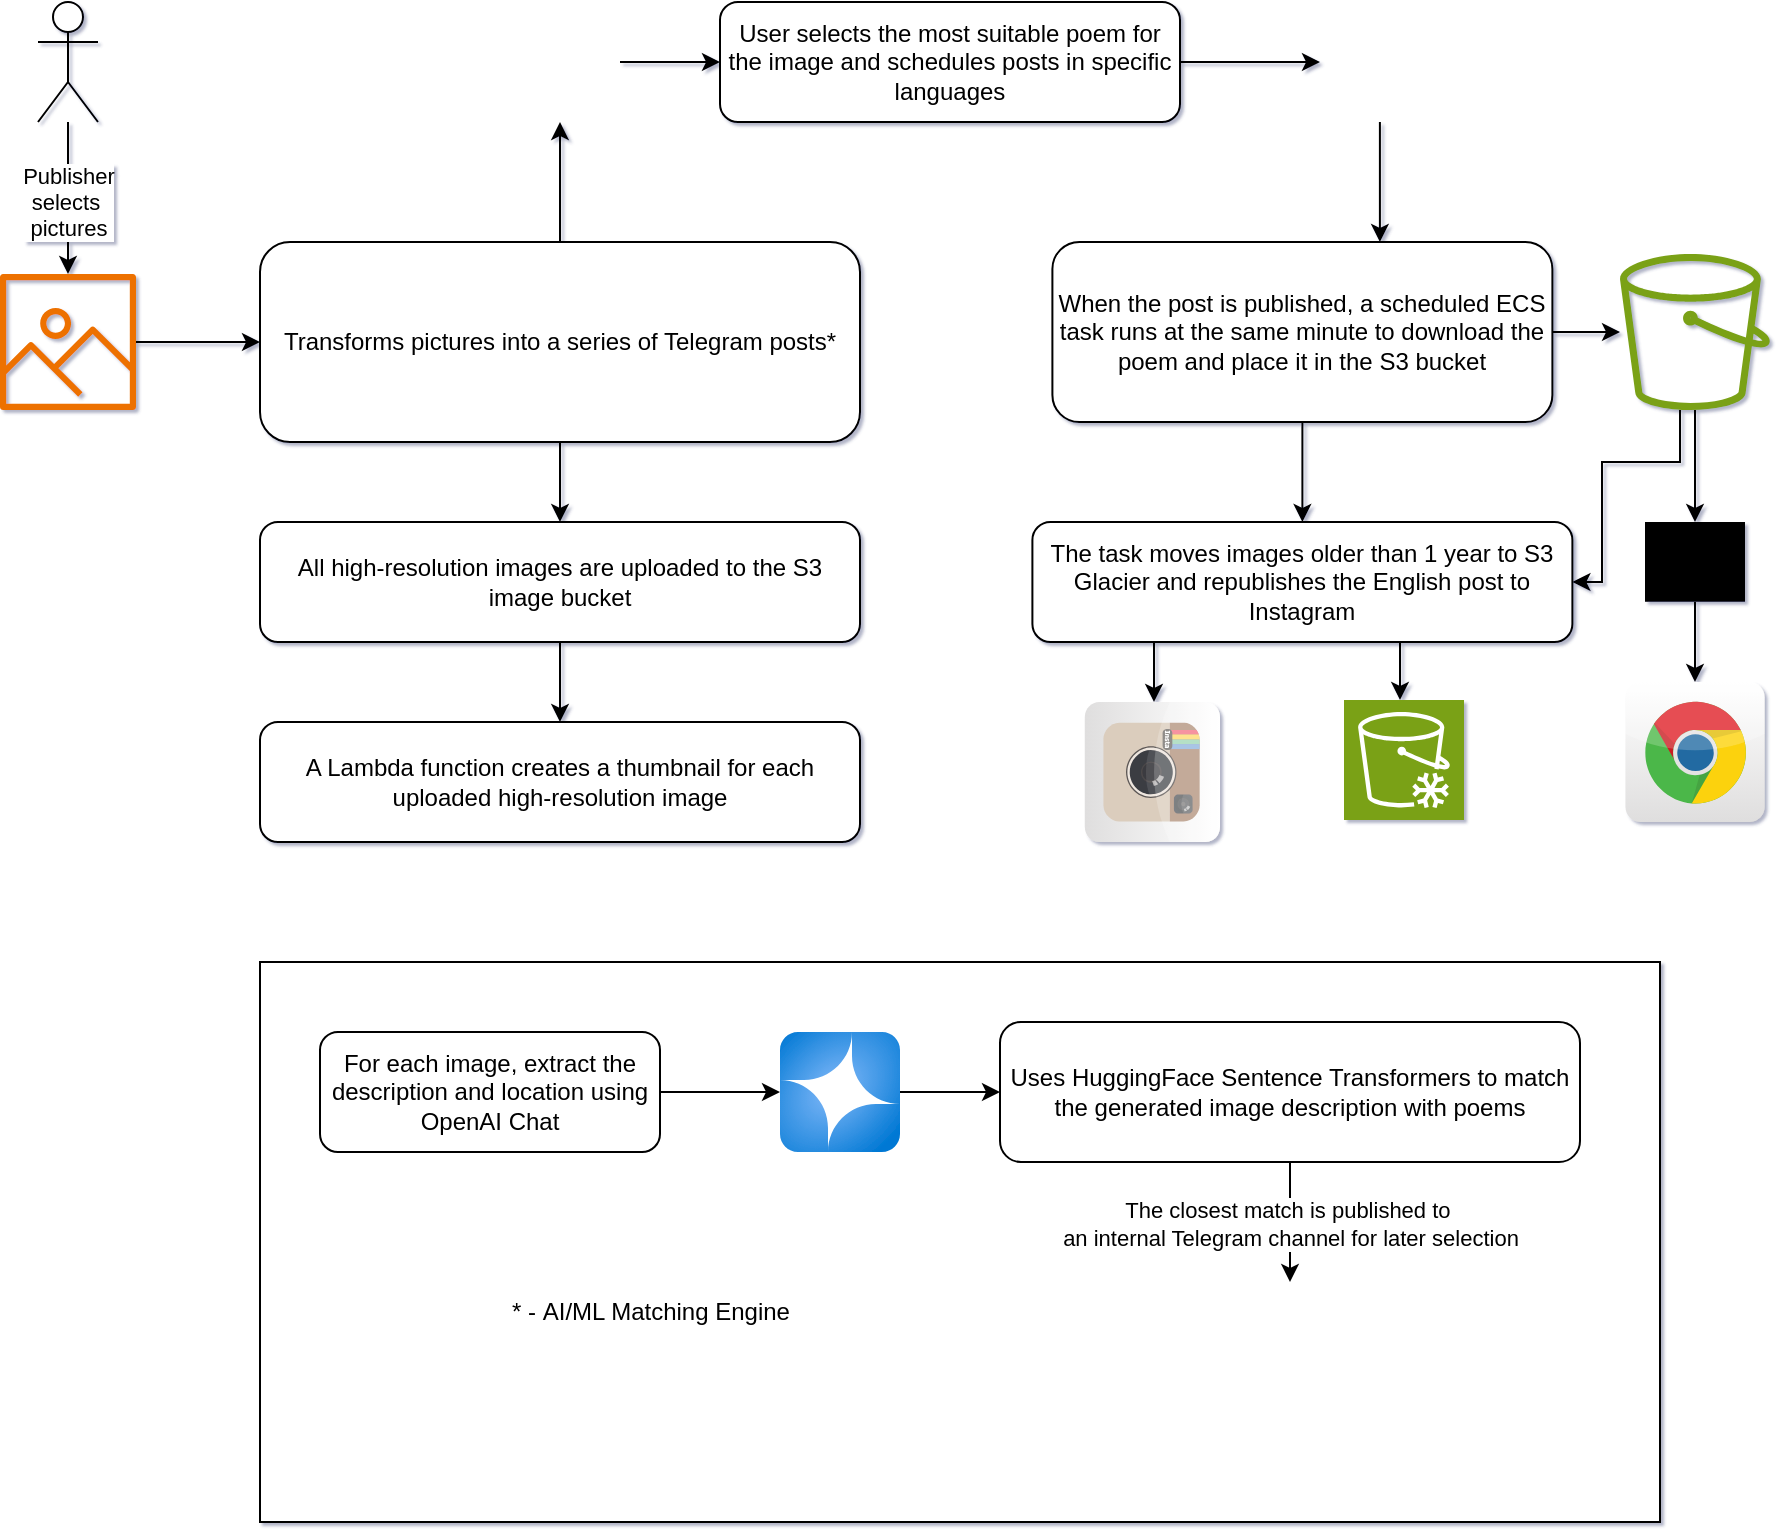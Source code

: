 <mxfile version="27.1.4">
  <diagram name="Page-1" id="7kYPvRK-kykXn9-Duxit">
    <mxGraphModel dx="1226" dy="932" grid="1" gridSize="10" guides="0" tooltips="1" connect="1" arrows="1" fold="1" page="0" pageScale="1" pageWidth="827" pageHeight="1169" background="none" math="0" shadow="1">
      <root>
        <mxCell id="0" />
        <mxCell id="1" parent="0" />
        <mxCell id="5-WhQsy39wj2vtAEKBgs-23" value="" style="edgeStyle=orthogonalEdgeStyle;rounded=0;orthogonalLoop=1;jettySize=auto;html=1;" edge="1" parent="1" source="5-WhQsy39wj2vtAEKBgs-1" target="5-WhQsy39wj2vtAEKBgs-19">
          <mxGeometry relative="1" as="geometry" />
        </mxCell>
        <mxCell id="5-WhQsy39wj2vtAEKBgs-24" value="Publisher&lt;div&gt;selects&amp;nbsp;&lt;/div&gt;pictures" style="edgeLabel;html=1;align=center;verticalAlign=middle;resizable=0;points=[];" vertex="1" connectable="0" parent="5-WhQsy39wj2vtAEKBgs-23">
          <mxGeometry x="-0.352" y="1" relative="1" as="geometry">
            <mxPoint x="-1" y="15" as="offset" />
          </mxGeometry>
        </mxCell>
        <mxCell id="5-WhQsy39wj2vtAEKBgs-1" value="" style="shape=umlActor;verticalLabelPosition=bottom;verticalAlign=top;" vertex="1" parent="1">
          <mxGeometry x="39" y="70" width="30" height="60" as="geometry" />
        </mxCell>
        <mxCell id="5-WhQsy39wj2vtAEKBgs-30" value="" style="edgeStyle=orthogonalEdgeStyle;rounded=0;orthogonalLoop=1;jettySize=auto;html=1;" edge="1" parent="1" source="5-WhQsy39wj2vtAEKBgs-4" target="5-WhQsy39wj2vtAEKBgs-13">
          <mxGeometry relative="1" as="geometry" />
        </mxCell>
        <mxCell id="5-WhQsy39wj2vtAEKBgs-35" value="" style="edgeStyle=orthogonalEdgeStyle;rounded=0;orthogonalLoop=1;jettySize=auto;html=1;" edge="1" parent="1" source="5-WhQsy39wj2vtAEKBgs-4" target="5-WhQsy39wj2vtAEKBgs-5">
          <mxGeometry relative="1" as="geometry" />
        </mxCell>
        <mxCell id="5-WhQsy39wj2vtAEKBgs-4" value="&lt;span data-end=&quot;605&quot; data-start=&quot;551&quot;&gt;Transforms pictures into a series of Telegram posts&lt;/span&gt;*" style="rounded=1;whiteSpace=wrap;html=1;" vertex="1" parent="1">
          <mxGeometry x="150" y="190" width="300" height="100" as="geometry" />
        </mxCell>
        <mxCell id="5-WhQsy39wj2vtAEKBgs-36" value="" style="edgeStyle=orthogonalEdgeStyle;rounded=0;orthogonalLoop=1;jettySize=auto;html=1;" edge="1" parent="1" source="5-WhQsy39wj2vtAEKBgs-5" target="5-WhQsy39wj2vtAEKBgs-6">
          <mxGeometry relative="1" as="geometry" />
        </mxCell>
        <mxCell id="5-WhQsy39wj2vtAEKBgs-5" value="All high-resolution images are uploaded to the S3 image bucket" style="rounded=1;whiteSpace=wrap;html=1;" vertex="1" parent="1">
          <mxGeometry x="150" y="330" width="300" height="60" as="geometry" />
        </mxCell>
        <mxCell id="5-WhQsy39wj2vtAEKBgs-6" value="A Lambda function creates a thumbnail for each uploaded high-resolution image" style="rounded=1;whiteSpace=wrap;html=1;" vertex="1" parent="1">
          <mxGeometry x="150" y="430" width="300" height="60" as="geometry" />
        </mxCell>
        <mxCell id="5-WhQsy39wj2vtAEKBgs-39" value="" style="edgeStyle=orthogonalEdgeStyle;rounded=0;orthogonalLoop=1;jettySize=auto;html=1;" edge="1" parent="1" source="5-WhQsy39wj2vtAEKBgs-9" target="5-WhQsy39wj2vtAEKBgs-38">
          <mxGeometry relative="1" as="geometry" />
        </mxCell>
        <mxCell id="5-WhQsy39wj2vtAEKBgs-47" value="" style="edgeStyle=orthogonalEdgeStyle;rounded=0;orthogonalLoop=1;jettySize=auto;html=1;" edge="1" parent="1" source="5-WhQsy39wj2vtAEKBgs-9" target="5-WhQsy39wj2vtAEKBgs-46">
          <mxGeometry relative="1" as="geometry" />
        </mxCell>
        <mxCell id="5-WhQsy39wj2vtAEKBgs-9" value="When the post is published, a scheduled ECS task runs at the same minute to download the poem and place it in the S3 bucket" style="rounded=1;whiteSpace=wrap;html=1;" vertex="1" parent="1">
          <mxGeometry x="546.2" y="190" width="250" height="90" as="geometry" />
        </mxCell>
        <mxCell id="5-WhQsy39wj2vtAEKBgs-12" value="" style="dashed=0;outlineConnect=0;html=1;align=center;labelPosition=center;verticalLabelPosition=bottom;verticalAlign=top;shape=mxgraph.webicons.instagram;gradientColor=#DFDEDE;direction=south;" vertex="1" parent="1">
          <mxGeometry x="562.4" y="420" width="67.6" height="70" as="geometry" />
        </mxCell>
        <mxCell id="5-WhQsy39wj2vtAEKBgs-57" value="" style="edgeStyle=orthogonalEdgeStyle;rounded=0;orthogonalLoop=1;jettySize=auto;html=1;" edge="1" parent="1" source="5-WhQsy39wj2vtAEKBgs-13" target="5-WhQsy39wj2vtAEKBgs-56">
          <mxGeometry relative="1" as="geometry" />
        </mxCell>
        <mxCell id="5-WhQsy39wj2vtAEKBgs-13" value="" style="shape=image;html=1;verticalAlign=top;verticalLabelPosition=bottom;labelBackgroundColor=#ffffff;imageAspect=0;aspect=fixed;image=https://cdn1.iconfinder.com/data/icons/unicons-line-vol-6/24/telegram-128.png" vertex="1" parent="1">
          <mxGeometry x="270" y="70" width="60" height="60" as="geometry" />
        </mxCell>
        <mxCell id="5-WhQsy39wj2vtAEKBgs-14" value="" style="shape=image;html=1;verticalAlign=top;verticalLabelPosition=bottom;labelBackgroundColor=#ffffff;imageAspect=0;aspect=fixed;image=https://cdn1.iconfinder.com/data/icons/unicons-line-vol-6/24/telegram-128.png" vertex="1" parent="1">
          <mxGeometry x="680" y="70" width="60" height="60" as="geometry" />
        </mxCell>
        <mxCell id="5-WhQsy39wj2vtAEKBgs-27" value="" style="edgeStyle=orthogonalEdgeStyle;rounded=0;orthogonalLoop=1;jettySize=auto;html=1;" edge="1" parent="1" source="5-WhQsy39wj2vtAEKBgs-19" target="5-WhQsy39wj2vtAEKBgs-4">
          <mxGeometry relative="1" as="geometry" />
        </mxCell>
        <mxCell id="5-WhQsy39wj2vtAEKBgs-19" value="" style="sketch=0;outlineConnect=0;fontColor=#232F3E;gradientColor=none;fillColor=#ED7100;strokeColor=none;dashed=0;verticalLabelPosition=bottom;verticalAlign=top;align=center;html=1;fontSize=12;fontStyle=0;aspect=fixed;pointerEvents=1;shape=mxgraph.aws4.container_registry_image;" vertex="1" parent="1">
          <mxGeometry x="20" y="206" width="68" height="68" as="geometry" />
        </mxCell>
        <mxCell id="5-WhQsy39wj2vtAEKBgs-40" value="" style="edgeStyle=orthogonalEdgeStyle;rounded=0;orthogonalLoop=1;jettySize=auto;html=1;" edge="1" parent="1" source="5-WhQsy39wj2vtAEKBgs-38" target="5-WhQsy39wj2vtAEKBgs-12">
          <mxGeometry relative="1" as="geometry">
            <Array as="points">
              <mxPoint x="597" y="400" />
              <mxPoint x="597" y="400" />
            </Array>
          </mxGeometry>
        </mxCell>
        <mxCell id="5-WhQsy39wj2vtAEKBgs-59" style="edgeStyle=orthogonalEdgeStyle;rounded=0;orthogonalLoop=1;jettySize=auto;html=1;" edge="1" parent="1" source="5-WhQsy39wj2vtAEKBgs-38" target="5-WhQsy39wj2vtAEKBgs-45">
          <mxGeometry relative="1" as="geometry">
            <Array as="points">
              <mxPoint x="720" y="410" />
              <mxPoint x="720" y="410" />
            </Array>
          </mxGeometry>
        </mxCell>
        <mxCell id="5-WhQsy39wj2vtAEKBgs-38" value="The task moves images older than 1 year to S3 Glacier and republishes the English post to Instagram" style="whiteSpace=wrap;html=1;rounded=1;" vertex="1" parent="1">
          <mxGeometry x="536.2" y="330" width="270" height="60" as="geometry" />
        </mxCell>
        <mxCell id="5-WhQsy39wj2vtAEKBgs-44" style="edgeStyle=orthogonalEdgeStyle;rounded=0;orthogonalLoop=1;jettySize=auto;html=1;entryX=0.655;entryY=0;entryDx=0;entryDy=0;entryPerimeter=0;" edge="1" parent="1" source="5-WhQsy39wj2vtAEKBgs-14" target="5-WhQsy39wj2vtAEKBgs-9">
          <mxGeometry relative="1" as="geometry" />
        </mxCell>
        <mxCell id="5-WhQsy39wj2vtAEKBgs-45" value="" style="sketch=0;points=[[0,0,0],[0.25,0,0],[0.5,0,0],[0.75,0,0],[1,0,0],[0,1,0],[0.25,1,0],[0.5,1,0],[0.75,1,0],[1,1,0],[0,0.25,0],[0,0.5,0],[0,0.75,0],[1,0.25,0],[1,0.5,0],[1,0.75,0]];outlineConnect=0;fontColor=#232F3E;fillColor=#7AA116;strokeColor=#ffffff;dashed=0;verticalLabelPosition=bottom;verticalAlign=top;align=center;html=1;fontSize=12;fontStyle=0;aspect=fixed;shape=mxgraph.aws4.resourceIcon;resIcon=mxgraph.aws4.glacier;" vertex="1" parent="1">
          <mxGeometry x="692" y="419" width="60" height="60" as="geometry" />
        </mxCell>
        <mxCell id="5-WhQsy39wj2vtAEKBgs-49" value="" style="edgeStyle=orthogonalEdgeStyle;rounded=0;orthogonalLoop=1;jettySize=auto;html=1;" edge="1" parent="1" source="5-WhQsy39wj2vtAEKBgs-46" target="5-WhQsy39wj2vtAEKBgs-48">
          <mxGeometry relative="1" as="geometry" />
        </mxCell>
        <mxCell id="5-WhQsy39wj2vtAEKBgs-60" style="edgeStyle=orthogonalEdgeStyle;rounded=0;orthogonalLoop=1;jettySize=auto;html=1;entryX=1;entryY=0.5;entryDx=0;entryDy=0;" edge="1" parent="1" source="5-WhQsy39wj2vtAEKBgs-46" target="5-WhQsy39wj2vtAEKBgs-38">
          <mxGeometry relative="1" as="geometry">
            <mxPoint x="820" y="360" as="targetPoint" />
            <Array as="points">
              <mxPoint x="860" y="300" />
              <mxPoint x="821" y="300" />
              <mxPoint x="821" y="360" />
            </Array>
          </mxGeometry>
        </mxCell>
        <mxCell id="5-WhQsy39wj2vtAEKBgs-46" value="" style="sketch=0;outlineConnect=0;fontColor=#232F3E;gradientColor=none;fillColor=#7AA116;strokeColor=none;dashed=0;verticalLabelPosition=bottom;verticalAlign=top;align=center;html=1;fontSize=12;fontStyle=0;aspect=fixed;pointerEvents=1;shape=mxgraph.aws4.bucket;" vertex="1" parent="1">
          <mxGeometry x="830" y="196" width="75" height="78" as="geometry" />
        </mxCell>
        <mxCell id="5-WhQsy39wj2vtAEKBgs-53" value="" style="edgeStyle=orthogonalEdgeStyle;rounded=0;orthogonalLoop=1;jettySize=auto;html=1;" edge="1" parent="1" source="5-WhQsy39wj2vtAEKBgs-48" target="5-WhQsy39wj2vtAEKBgs-52">
          <mxGeometry relative="1" as="geometry" />
        </mxCell>
        <mxCell id="5-WhQsy39wj2vtAEKBgs-48" value="" style="sketch=0;verticalLabelPosition=bottom;sketch=0;aspect=fixed;html=1;verticalAlign=top;strokeColor=none;fillColor=#000000;align=center;outlineConnect=0;pointerEvents=1;shape=mxgraph.citrix2.cloud_storefront;" vertex="1" parent="1">
          <mxGeometry x="842.5" y="330" width="50" height="39.88" as="geometry" />
        </mxCell>
        <mxCell id="5-WhQsy39wj2vtAEKBgs-52" value="" style="dashed=0;outlineConnect=0;html=1;align=center;labelPosition=center;verticalLabelPosition=bottom;verticalAlign=top;shape=mxgraph.webicons.chrome;gradientColor=#DFDEDE" vertex="1" parent="1">
          <mxGeometry x="832.72" y="410" width="69.55" height="70" as="geometry" />
        </mxCell>
        <mxCell id="5-WhQsy39wj2vtAEKBgs-58" value="" style="edgeStyle=orthogonalEdgeStyle;rounded=0;orthogonalLoop=1;jettySize=auto;html=1;" edge="1" parent="1" source="5-WhQsy39wj2vtAEKBgs-56" target="5-WhQsy39wj2vtAEKBgs-14">
          <mxGeometry relative="1" as="geometry" />
        </mxCell>
        <mxCell id="5-WhQsy39wj2vtAEKBgs-56" value="User selects the most suitable poem for the image and schedules posts in specific languages" style="rounded=1;whiteSpace=wrap;html=1;" vertex="1" parent="1">
          <mxGeometry x="380" y="70" width="230" height="60" as="geometry" />
        </mxCell>
        <mxCell id="5-WhQsy39wj2vtAEKBgs-72" value="" style="group" vertex="1" connectable="0" parent="1">
          <mxGeometry x="180" y="580" width="670" height="250" as="geometry" />
        </mxCell>
        <mxCell id="5-WhQsy39wj2vtAEKBgs-74" value="" style="rounded=0;whiteSpace=wrap;html=1;" vertex="1" parent="5-WhQsy39wj2vtAEKBgs-72">
          <mxGeometry x="-30" y="-30" width="700" height="280" as="geometry" />
        </mxCell>
        <mxCell id="5-WhQsy39wj2vtAEKBgs-61" value="For each image, extract the description and location using OpenAI Chat" style="rounded=1;whiteSpace=wrap;html=1;" vertex="1" parent="5-WhQsy39wj2vtAEKBgs-72">
          <mxGeometry y="5" width="170" height="60" as="geometry" />
        </mxCell>
        <mxCell id="5-WhQsy39wj2vtAEKBgs-62" value="" style="image;aspect=fixed;html=1;points=[];align=center;fontSize=12;image=img/lib/azure2/ai_machine_learning/Azure_OpenAI.svg;" vertex="1" parent="5-WhQsy39wj2vtAEKBgs-72">
          <mxGeometry x="230" y="5" width="60" height="60" as="geometry" />
        </mxCell>
        <mxCell id="5-WhQsy39wj2vtAEKBgs-66" value="Uses HuggingFace Sentence Transformers to match the generated image description with poems" style="whiteSpace=wrap;html=1;rounded=1;" vertex="1" parent="5-WhQsy39wj2vtAEKBgs-72">
          <mxGeometry x="340" width="290" height="70" as="geometry" />
        </mxCell>
        <mxCell id="5-WhQsy39wj2vtAEKBgs-69" value="" style="shape=image;html=1;verticalAlign=top;verticalLabelPosition=bottom;labelBackgroundColor=#ffffff;imageAspect=0;aspect=fixed;image=https://cdn1.iconfinder.com/data/icons/unicons-line-vol-6/24/telegram-128.png" vertex="1" parent="5-WhQsy39wj2vtAEKBgs-72">
          <mxGeometry x="455" y="130" width="60" height="60" as="geometry" />
        </mxCell>
        <mxCell id="5-WhQsy39wj2vtAEKBgs-63" value="" style="edgeStyle=orthogonalEdgeStyle;rounded=0;orthogonalLoop=1;jettySize=auto;html=1;" edge="1" parent="5-WhQsy39wj2vtAEKBgs-72" source="5-WhQsy39wj2vtAEKBgs-61" target="5-WhQsy39wj2vtAEKBgs-62">
          <mxGeometry relative="1" as="geometry" />
        </mxCell>
        <mxCell id="5-WhQsy39wj2vtAEKBgs-68" value="" style="edgeStyle=orthogonalEdgeStyle;rounded=0;orthogonalLoop=1;jettySize=auto;html=1;" edge="1" parent="5-WhQsy39wj2vtAEKBgs-72" source="5-WhQsy39wj2vtAEKBgs-62" target="5-WhQsy39wj2vtAEKBgs-66">
          <mxGeometry relative="1" as="geometry" />
        </mxCell>
        <mxCell id="5-WhQsy39wj2vtAEKBgs-70" value="" style="edgeStyle=orthogonalEdgeStyle;rounded=0;orthogonalLoop=1;jettySize=auto;html=1;" edge="1" parent="5-WhQsy39wj2vtAEKBgs-72" source="5-WhQsy39wj2vtAEKBgs-66" target="5-WhQsy39wj2vtAEKBgs-69">
          <mxGeometry relative="1" as="geometry" />
        </mxCell>
        <mxCell id="5-WhQsy39wj2vtAEKBgs-71" value="The closest match is published to&amp;nbsp;&lt;br&gt;an internal Telegram channel for later selection" style="edgeLabel;html=1;align=center;verticalAlign=middle;resizable=0;points=[];" vertex="1" connectable="0" parent="5-WhQsy39wj2vtAEKBgs-70">
          <mxGeometry x="0.033" relative="1" as="geometry">
            <mxPoint as="offset" />
          </mxGeometry>
        </mxCell>
        <mxCell id="5-WhQsy39wj2vtAEKBgs-73" value="* -&amp;nbsp;AI/ML Matching Engine" style="text;html=1;align=center;verticalAlign=middle;resizable=0;points=[];autosize=1;strokeColor=none;fillColor=none;" vertex="1" parent="5-WhQsy39wj2vtAEKBgs-72">
          <mxGeometry x="85" y="130" width="160" height="30" as="geometry" />
        </mxCell>
      </root>
    </mxGraphModel>
  </diagram>
</mxfile>
